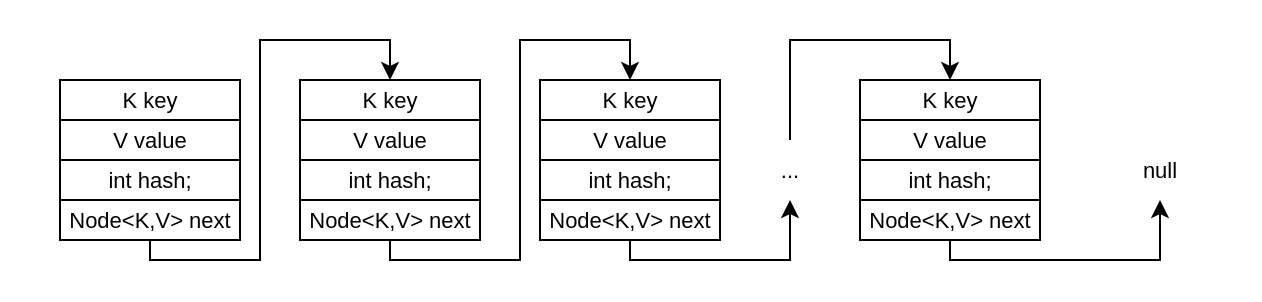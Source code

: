 <mxfile version="15.7.3" type="device"><diagram id="f7l-QjNNwd-E0EBBUE6t" name="Page-1"><mxGraphModel dx="1106" dy="920" grid="1" gridSize="10" guides="1" tooltips="1" connect="1" arrows="1" fold="1" page="1" pageScale="1" pageWidth="827" pageHeight="1169" math="0" shadow="0"><root><mxCell id="0"/><mxCell id="1" parent="0"/><mxCell id="n7bLC_yVU024SIhaCoEX-29" value="" style="rounded=0;whiteSpace=wrap;html=1;fontSize=11;strokeColor=none;fillColor=none;" vertex="1" parent="1"><mxGeometry x="90" y="120" width="630" height="150" as="geometry"/></mxCell><mxCell id="n7bLC_yVU024SIhaCoEX-1" value="&lt;font style=&quot;font-size: 11px&quot;&gt;K key&lt;/font&gt;" style="rounded=0;whiteSpace=wrap;html=1;" vertex="1" parent="1"><mxGeometry x="120" y="160" width="90" height="20" as="geometry"/></mxCell><mxCell id="n7bLC_yVU024SIhaCoEX-2" value="&lt;font style=&quot;font-size: 11px&quot;&gt;V value&lt;/font&gt;" style="rounded=0;whiteSpace=wrap;html=1;" vertex="1" parent="1"><mxGeometry x="120" y="180" width="90" height="20" as="geometry"/></mxCell><mxCell id="n7bLC_yVU024SIhaCoEX-3" value="&lt;font style=&quot;font-size: 11px&quot;&gt;int hash;&lt;/font&gt;" style="rounded=0;whiteSpace=wrap;html=1;" vertex="1" parent="1"><mxGeometry x="120" y="200" width="90" height="20" as="geometry"/></mxCell><mxCell id="n7bLC_yVU024SIhaCoEX-21" style="edgeStyle=orthogonalEdgeStyle;rounded=0;orthogonalLoop=1;jettySize=auto;html=1;exitX=0.5;exitY=1;exitDx=0;exitDy=0;entryX=0.5;entryY=0;entryDx=0;entryDy=0;fontSize=11;" edge="1" parent="1" source="n7bLC_yVU024SIhaCoEX-4" target="n7bLC_yVU024SIhaCoEX-5"><mxGeometry relative="1" as="geometry"><Array as="points"><mxPoint x="165" y="250"/><mxPoint x="220" y="250"/><mxPoint x="220" y="140"/><mxPoint x="285" y="140"/></Array></mxGeometry></mxCell><mxCell id="n7bLC_yVU024SIhaCoEX-4" value="&lt;font style=&quot;font-size: 11px&quot;&gt;Node&amp;lt;K,V&amp;gt; next&lt;/font&gt;" style="rounded=0;whiteSpace=wrap;html=1;" vertex="1" parent="1"><mxGeometry x="120" y="220" width="90" height="20" as="geometry"/></mxCell><mxCell id="n7bLC_yVU024SIhaCoEX-5" value="&lt;font style=&quot;font-size: 11px&quot;&gt;K key&lt;/font&gt;" style="rounded=0;whiteSpace=wrap;html=1;" vertex="1" parent="1"><mxGeometry x="240" y="160" width="90" height="20" as="geometry"/></mxCell><mxCell id="n7bLC_yVU024SIhaCoEX-6" value="&lt;font style=&quot;font-size: 11px&quot;&gt;V value&lt;/font&gt;" style="rounded=0;whiteSpace=wrap;html=1;" vertex="1" parent="1"><mxGeometry x="240" y="180" width="90" height="20" as="geometry"/></mxCell><mxCell id="n7bLC_yVU024SIhaCoEX-7" value="&lt;font style=&quot;font-size: 11px&quot;&gt;int hash;&lt;/font&gt;" style="rounded=0;whiteSpace=wrap;html=1;" vertex="1" parent="1"><mxGeometry x="240" y="200" width="90" height="20" as="geometry"/></mxCell><mxCell id="n7bLC_yVU024SIhaCoEX-22" style="edgeStyle=orthogonalEdgeStyle;rounded=0;orthogonalLoop=1;jettySize=auto;html=1;exitX=0.5;exitY=1;exitDx=0;exitDy=0;entryX=0.5;entryY=0;entryDx=0;entryDy=0;fontSize=11;" edge="1" parent="1" source="n7bLC_yVU024SIhaCoEX-8" target="n7bLC_yVU024SIhaCoEX-9"><mxGeometry relative="1" as="geometry"><Array as="points"><mxPoint x="285" y="250"/><mxPoint x="350" y="250"/><mxPoint x="350" y="140"/><mxPoint x="405" y="140"/></Array></mxGeometry></mxCell><mxCell id="n7bLC_yVU024SIhaCoEX-8" value="&lt;font style=&quot;font-size: 11px&quot;&gt;Node&amp;lt;K,V&amp;gt; next&lt;/font&gt;" style="rounded=0;whiteSpace=wrap;html=1;" vertex="1" parent="1"><mxGeometry x="240" y="220" width="90" height="20" as="geometry"/></mxCell><mxCell id="n7bLC_yVU024SIhaCoEX-9" value="&lt;font style=&quot;font-size: 11px&quot;&gt;K key&lt;/font&gt;" style="rounded=0;whiteSpace=wrap;html=1;" vertex="1" parent="1"><mxGeometry x="360" y="160" width="90" height="20" as="geometry"/></mxCell><mxCell id="n7bLC_yVU024SIhaCoEX-10" value="&lt;font style=&quot;font-size: 11px&quot;&gt;V value&lt;/font&gt;" style="rounded=0;whiteSpace=wrap;html=1;" vertex="1" parent="1"><mxGeometry x="360" y="180" width="90" height="20" as="geometry"/></mxCell><mxCell id="n7bLC_yVU024SIhaCoEX-11" value="&lt;font style=&quot;font-size: 11px&quot;&gt;int hash;&lt;/font&gt;" style="rounded=0;whiteSpace=wrap;html=1;" vertex="1" parent="1"><mxGeometry x="360" y="200" width="90" height="20" as="geometry"/></mxCell><mxCell id="n7bLC_yVU024SIhaCoEX-23" style="edgeStyle=orthogonalEdgeStyle;rounded=0;orthogonalLoop=1;jettySize=auto;html=1;exitX=0.5;exitY=1;exitDx=0;exitDy=0;fontSize=11;entryX=0.5;entryY=1;entryDx=0;entryDy=0;" edge="1" parent="1" source="n7bLC_yVU024SIhaCoEX-12" target="n7bLC_yVU024SIhaCoEX-24"><mxGeometry relative="1" as="geometry"><mxPoint x="480" y="230" as="targetPoint"/><Array as="points"><mxPoint x="405" y="250"/><mxPoint x="485" y="250"/></Array></mxGeometry></mxCell><mxCell id="n7bLC_yVU024SIhaCoEX-12" value="&lt;font style=&quot;font-size: 11px&quot;&gt;Node&amp;lt;K,V&amp;gt; next&lt;/font&gt;" style="rounded=0;whiteSpace=wrap;html=1;" vertex="1" parent="1"><mxGeometry x="360" y="220" width="90" height="20" as="geometry"/></mxCell><mxCell id="n7bLC_yVU024SIhaCoEX-13" value="&lt;font style=&quot;font-size: 11px&quot;&gt;K key&lt;/font&gt;" style="rounded=0;whiteSpace=wrap;html=1;" vertex="1" parent="1"><mxGeometry x="520" y="160" width="90" height="20" as="geometry"/></mxCell><mxCell id="n7bLC_yVU024SIhaCoEX-14" value="&lt;font style=&quot;font-size: 11px&quot;&gt;V value&lt;/font&gt;" style="rounded=0;whiteSpace=wrap;html=1;" vertex="1" parent="1"><mxGeometry x="520" y="180" width="90" height="20" as="geometry"/></mxCell><mxCell id="n7bLC_yVU024SIhaCoEX-15" value="&lt;font style=&quot;font-size: 11px&quot;&gt;int hash;&lt;/font&gt;" style="rounded=0;whiteSpace=wrap;html=1;" vertex="1" parent="1"><mxGeometry x="520" y="200" width="90" height="20" as="geometry"/></mxCell><mxCell id="n7bLC_yVU024SIhaCoEX-28" style="edgeStyle=orthogonalEdgeStyle;rounded=0;orthogonalLoop=1;jettySize=auto;html=1;exitX=0.5;exitY=1;exitDx=0;exitDy=0;entryX=0.5;entryY=1;entryDx=0;entryDy=0;fontSize=11;" edge="1" parent="1" source="n7bLC_yVU024SIhaCoEX-16" target="n7bLC_yVU024SIhaCoEX-27"><mxGeometry relative="1" as="geometry"><Array as="points"><mxPoint x="565" y="250"/><mxPoint x="670" y="250"/></Array></mxGeometry></mxCell><mxCell id="n7bLC_yVU024SIhaCoEX-16" value="&lt;font style=&quot;font-size: 11px&quot;&gt;Node&amp;lt;K,V&amp;gt; next&lt;/font&gt;" style="rounded=0;whiteSpace=wrap;html=1;" vertex="1" parent="1"><mxGeometry x="520" y="220" width="90" height="20" as="geometry"/></mxCell><mxCell id="n7bLC_yVU024SIhaCoEX-24" value="..." style="text;html=1;strokeColor=none;fillColor=none;align=center;verticalAlign=middle;whiteSpace=wrap;rounded=0;fontSize=11;" vertex="1" parent="1"><mxGeometry x="450" y="190" width="70" height="30" as="geometry"/></mxCell><mxCell id="n7bLC_yVU024SIhaCoEX-26" style="edgeStyle=orthogonalEdgeStyle;rounded=0;orthogonalLoop=1;jettySize=auto;html=1;fontSize=11;entryX=0.5;entryY=0;entryDx=0;entryDy=0;exitX=0.5;exitY=0;exitDx=0;exitDy=0;" edge="1" parent="1" source="n7bLC_yVU024SIhaCoEX-24" target="n7bLC_yVU024SIhaCoEX-13"><mxGeometry relative="1" as="geometry"><mxPoint x="555" y="100" as="targetPoint"/><mxPoint x="480" y="150" as="sourcePoint"/><Array as="points"><mxPoint x="485" y="140"/><mxPoint x="565" y="140"/></Array></mxGeometry></mxCell><mxCell id="n7bLC_yVU024SIhaCoEX-27" value="null" style="text;html=1;strokeColor=none;fillColor=none;align=center;verticalAlign=middle;whiteSpace=wrap;rounded=0;fontSize=11;" vertex="1" parent="1"><mxGeometry x="640" y="190" width="60" height="30" as="geometry"/></mxCell></root></mxGraphModel></diagram></mxfile>